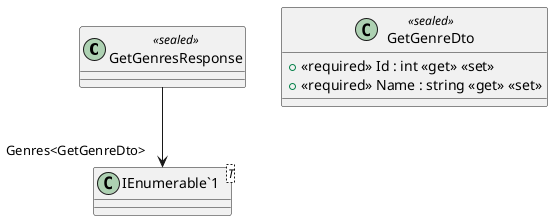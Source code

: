 @startuml
class GetGenresResponse <<sealed>> {
}
class GetGenreDto <<sealed>> {
    + <<required>> Id : int <<get>> <<set>>
    + <<required>> Name : string <<get>> <<set>>
}
class "IEnumerable`1"<T> {
}
GetGenresResponse --> "Genres<GetGenreDto>" "IEnumerable`1"
@enduml

